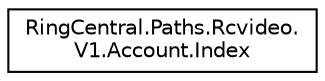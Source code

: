 digraph "Graphical Class Hierarchy"
{
 // LATEX_PDF_SIZE
  edge [fontname="Helvetica",fontsize="10",labelfontname="Helvetica",labelfontsize="10"];
  node [fontname="Helvetica",fontsize="10",shape=record];
  rankdir="LR";
  Node0 [label="RingCentral.Paths.Rcvideo.\lV1.Account.Index",height=0.2,width=0.4,color="black", fillcolor="white", style="filled",URL="$classRingCentral_1_1Paths_1_1Rcvideo_1_1V1_1_1Account_1_1Index.html",tooltip=" "];
}

